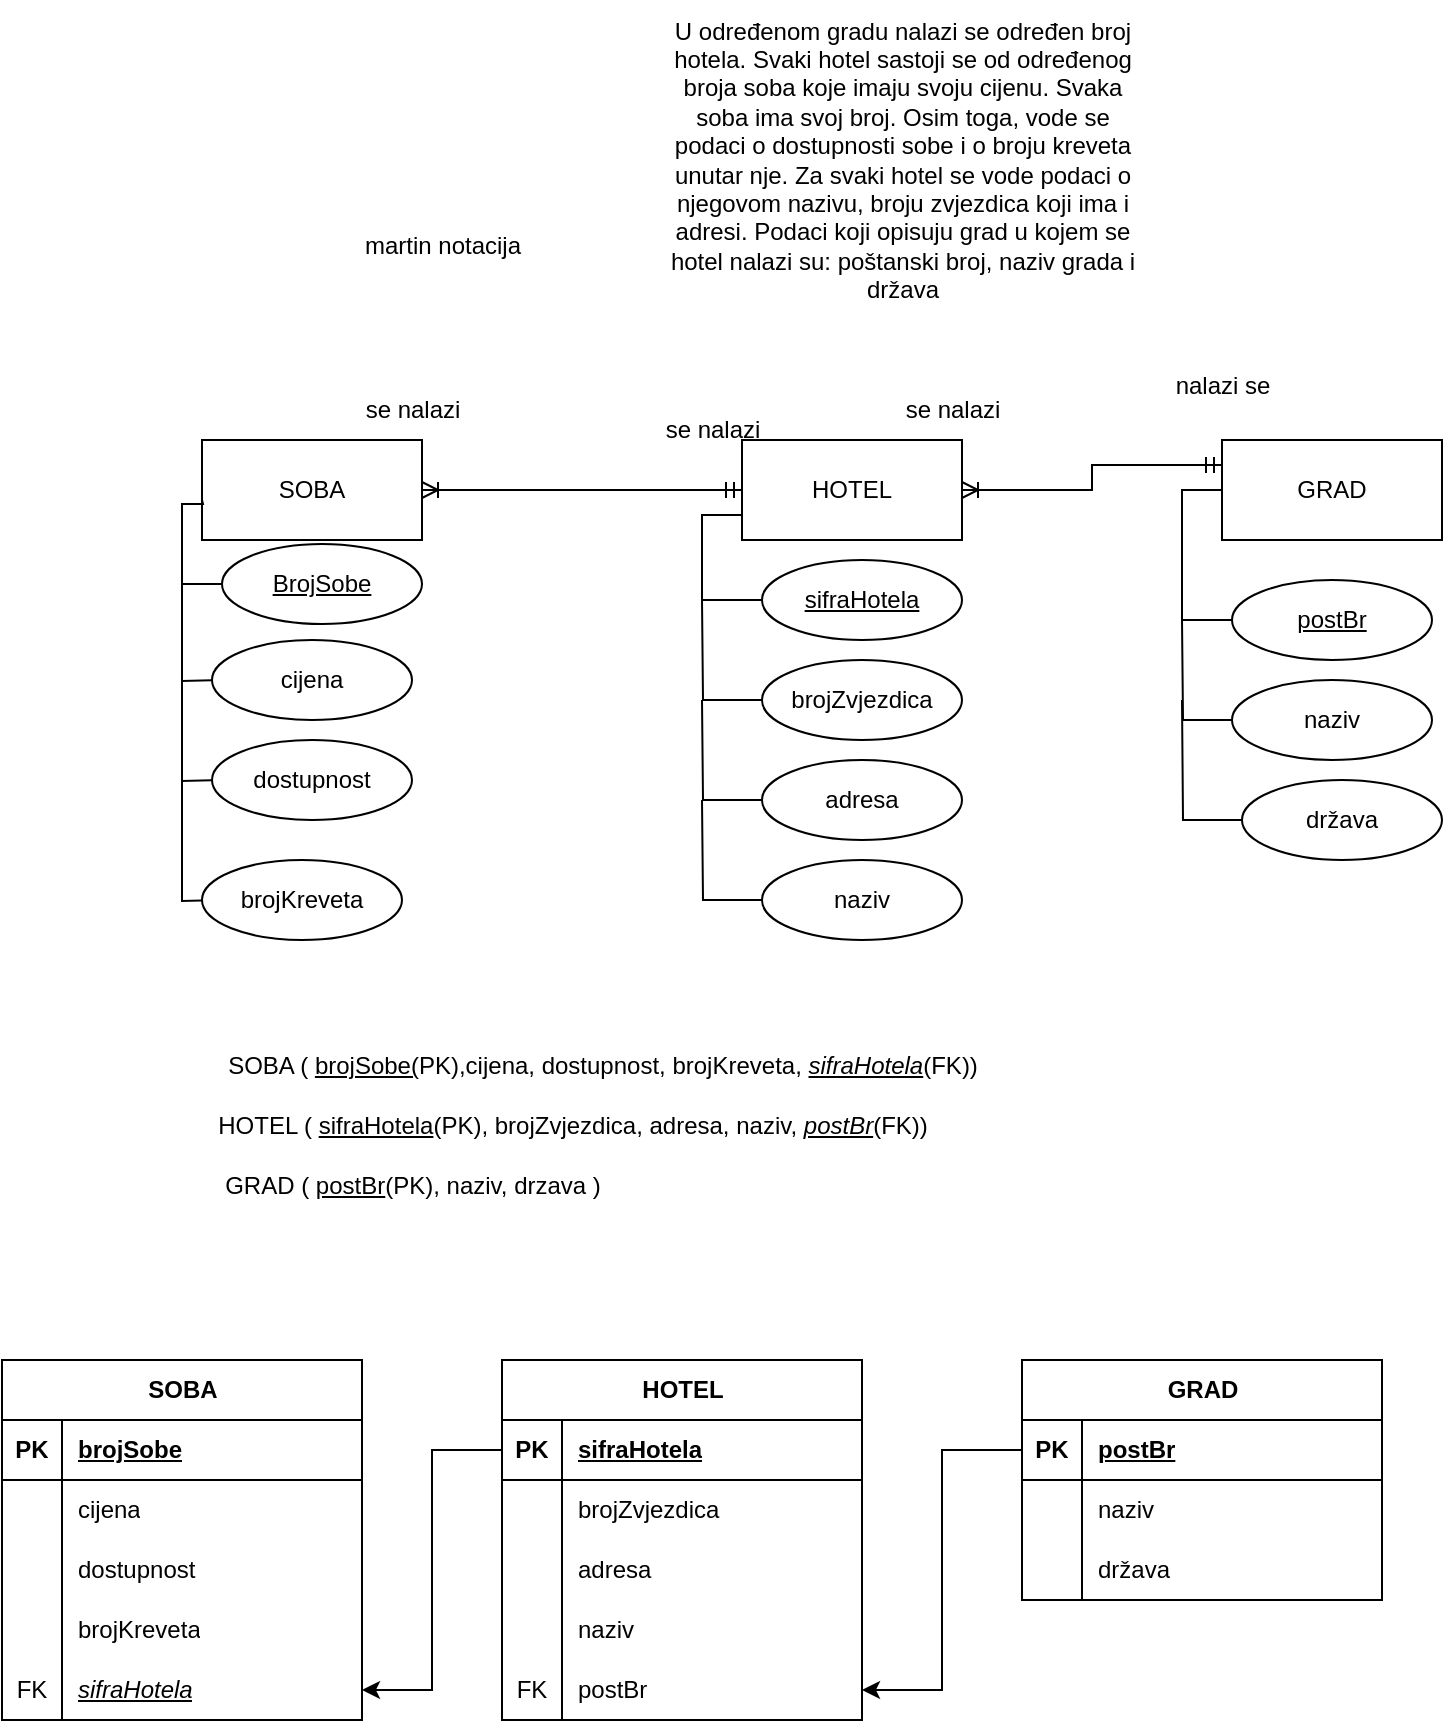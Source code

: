 <mxfile version="22.1.5" type="github">
  <diagram name="Page-1" id="ZcCOom0ZRcwhTTcIi5ig">
    <mxGraphModel dx="972" dy="639" grid="1" gridSize="10" guides="1" tooltips="1" connect="1" arrows="1" fold="1" page="1" pageScale="1" pageWidth="2339" pageHeight="3300" math="0" shadow="0">
      <root>
        <mxCell id="0" />
        <mxCell id="1" parent="0" />
        <mxCell id="V1OTD0DoKeFT5B3Rm7D--30" style="edgeStyle=orthogonalEdgeStyle;rounded=0;orthogonalLoop=1;jettySize=auto;html=1;exitX=0;exitY=0.5;exitDx=0;exitDy=0;entryX=1;entryY=0.5;entryDx=0;entryDy=0;endArrow=ERoneToMany;endFill=0;startArrow=ERmandOne;startFill=0;" edge="1" parent="1" source="V1OTD0DoKeFT5B3Rm7D--1" target="V1OTD0DoKeFT5B3Rm7D--3">
          <mxGeometry relative="1" as="geometry" />
        </mxCell>
        <mxCell id="V1OTD0DoKeFT5B3Rm7D--1" value="HOTEL" style="html=1;whiteSpace=wrap;" vertex="1" parent="1">
          <mxGeometry x="660" y="220" width="110" height="50" as="geometry" />
        </mxCell>
        <mxCell id="V1OTD0DoKeFT5B3Rm7D--9" style="edgeStyle=orthogonalEdgeStyle;rounded=0;orthogonalLoop=1;jettySize=auto;html=1;exitX=0;exitY=0.5;exitDx=0;exitDy=0;entryX=0;entryY=0.5;entryDx=0;entryDy=0;endArrow=none;endFill=0;" edge="1" parent="1" source="V1OTD0DoKeFT5B3Rm7D--2" target="V1OTD0DoKeFT5B3Rm7D--6">
          <mxGeometry relative="1" as="geometry" />
        </mxCell>
        <mxCell id="V1OTD0DoKeFT5B3Rm7D--27" style="edgeStyle=orthogonalEdgeStyle;rounded=0;orthogonalLoop=1;jettySize=auto;html=1;exitX=0;exitY=0.25;exitDx=0;exitDy=0;entryX=1;entryY=0.5;entryDx=0;entryDy=0;startArrow=ERmandOne;startFill=0;endArrow=ERoneToMany;endFill=0;" edge="1" parent="1" source="V1OTD0DoKeFT5B3Rm7D--2" target="V1OTD0DoKeFT5B3Rm7D--1">
          <mxGeometry relative="1" as="geometry" />
        </mxCell>
        <mxCell id="V1OTD0DoKeFT5B3Rm7D--2" value="GRAD" style="html=1;whiteSpace=wrap;" vertex="1" parent="1">
          <mxGeometry x="900" y="220" width="110" height="50" as="geometry" />
        </mxCell>
        <mxCell id="V1OTD0DoKeFT5B3Rm7D--3" value="&lt;div&gt;SOBA&lt;/div&gt;" style="html=1;whiteSpace=wrap;" vertex="1" parent="1">
          <mxGeometry x="390" y="220" width="110" height="50" as="geometry" />
        </mxCell>
        <mxCell id="V1OTD0DoKeFT5B3Rm7D--5" style="edgeStyle=orthogonalEdgeStyle;rounded=0;orthogonalLoop=1;jettySize=auto;html=1;exitX=0;exitY=0.5;exitDx=0;exitDy=0;entryX=0;entryY=0.75;entryDx=0;entryDy=0;endArrow=none;endFill=0;" edge="1" parent="1" source="V1OTD0DoKeFT5B3Rm7D--4" target="V1OTD0DoKeFT5B3Rm7D--1">
          <mxGeometry relative="1" as="geometry" />
        </mxCell>
        <mxCell id="V1OTD0DoKeFT5B3Rm7D--4" value="sifraHotela" style="ellipse;whiteSpace=wrap;html=1;align=center;fontStyle=4;" vertex="1" parent="1">
          <mxGeometry x="670" y="280" width="100" height="40" as="geometry" />
        </mxCell>
        <mxCell id="V1OTD0DoKeFT5B3Rm7D--6" value="&lt;u&gt;postBr&lt;/u&gt;" style="ellipse;whiteSpace=wrap;html=1;align=center;" vertex="1" parent="1">
          <mxGeometry x="905" y="290" width="100" height="40" as="geometry" />
        </mxCell>
        <mxCell id="V1OTD0DoKeFT5B3Rm7D--10" style="edgeStyle=orthogonalEdgeStyle;rounded=0;orthogonalLoop=1;jettySize=auto;html=1;exitX=0;exitY=0.5;exitDx=0;exitDy=0;endArrow=none;endFill=0;" edge="1" parent="1" source="V1OTD0DoKeFT5B3Rm7D--7">
          <mxGeometry relative="1" as="geometry">
            <mxPoint x="880" y="310" as="targetPoint" />
          </mxGeometry>
        </mxCell>
        <mxCell id="V1OTD0DoKeFT5B3Rm7D--7" value="naziv" style="ellipse;whiteSpace=wrap;html=1;align=center;" vertex="1" parent="1">
          <mxGeometry x="905" y="340" width="100" height="40" as="geometry" />
        </mxCell>
        <mxCell id="V1OTD0DoKeFT5B3Rm7D--11" style="edgeStyle=orthogonalEdgeStyle;rounded=0;orthogonalLoop=1;jettySize=auto;html=1;exitX=0;exitY=0.5;exitDx=0;exitDy=0;endArrow=none;endFill=0;" edge="1" parent="1" source="V1OTD0DoKeFT5B3Rm7D--8">
          <mxGeometry relative="1" as="geometry">
            <mxPoint x="880" y="350" as="targetPoint" />
          </mxGeometry>
        </mxCell>
        <mxCell id="V1OTD0DoKeFT5B3Rm7D--8" value="država" style="ellipse;whiteSpace=wrap;html=1;align=center;" vertex="1" parent="1">
          <mxGeometry x="910" y="390" width="100" height="40" as="geometry" />
        </mxCell>
        <mxCell id="V1OTD0DoKeFT5B3Rm7D--12" style="edgeStyle=orthogonalEdgeStyle;rounded=0;orthogonalLoop=1;jettySize=auto;html=1;exitX=0;exitY=0.5;exitDx=0;exitDy=0;entryX=0;entryY=0.75;entryDx=0;entryDy=0;endArrow=none;endFill=0;" edge="1" parent="1" source="V1OTD0DoKeFT5B3Rm7D--13">
          <mxGeometry relative="1" as="geometry">
            <mxPoint x="390" y="250" as="targetPoint" />
          </mxGeometry>
        </mxCell>
        <mxCell id="V1OTD0DoKeFT5B3Rm7D--13" value="BrojSobe" style="ellipse;whiteSpace=wrap;html=1;align=center;fontStyle=4;" vertex="1" parent="1">
          <mxGeometry x="400" y="272" width="100" height="40" as="geometry" />
        </mxCell>
        <mxCell id="V1OTD0DoKeFT5B3Rm7D--16" style="edgeStyle=orthogonalEdgeStyle;rounded=0;orthogonalLoop=1;jettySize=auto;html=1;exitX=0;exitY=0.5;exitDx=0;exitDy=0;endArrow=none;endFill=0;" edge="1" parent="1">
          <mxGeometry relative="1" as="geometry">
            <mxPoint x="380" y="290" as="targetPoint" />
            <mxPoint x="400" y="340" as="sourcePoint" />
          </mxGeometry>
        </mxCell>
        <mxCell id="V1OTD0DoKeFT5B3Rm7D--17" style="edgeStyle=orthogonalEdgeStyle;rounded=0;orthogonalLoop=1;jettySize=auto;html=1;exitX=0;exitY=0.5;exitDx=0;exitDy=0;endArrow=none;endFill=0;" edge="1" parent="1">
          <mxGeometry relative="1" as="geometry">
            <mxPoint x="380" y="340" as="targetPoint" />
            <mxPoint x="400" y="390" as="sourcePoint" />
          </mxGeometry>
        </mxCell>
        <mxCell id="V1OTD0DoKeFT5B3Rm7D--19" style="edgeStyle=orthogonalEdgeStyle;rounded=0;orthogonalLoop=1;jettySize=auto;html=1;exitX=0;exitY=0.5;exitDx=0;exitDy=0;endArrow=none;endFill=0;" edge="1" parent="1">
          <mxGeometry relative="1" as="geometry">
            <mxPoint x="380" y="390" as="targetPoint" />
            <mxPoint x="400" y="450" as="sourcePoint" />
          </mxGeometry>
        </mxCell>
        <mxCell id="V1OTD0DoKeFT5B3Rm7D--25" style="edgeStyle=orthogonalEdgeStyle;rounded=0;orthogonalLoop=1;jettySize=auto;html=1;exitX=0;exitY=0.5;exitDx=0;exitDy=0;endArrow=none;endFill=0;" edge="1" parent="1" source="V1OTD0DoKeFT5B3Rm7D--20">
          <mxGeometry relative="1" as="geometry">
            <mxPoint x="640" y="300" as="targetPoint" />
          </mxGeometry>
        </mxCell>
        <mxCell id="V1OTD0DoKeFT5B3Rm7D--20" value="brojZvjezdica" style="ellipse;whiteSpace=wrap;html=1;align=center;" vertex="1" parent="1">
          <mxGeometry x="670" y="330" width="100" height="40" as="geometry" />
        </mxCell>
        <mxCell id="V1OTD0DoKeFT5B3Rm7D--26" style="edgeStyle=orthogonalEdgeStyle;rounded=0;orthogonalLoop=1;jettySize=auto;html=1;exitX=0;exitY=0.5;exitDx=0;exitDy=0;endArrow=none;endFill=0;" edge="1" parent="1" source="V1OTD0DoKeFT5B3Rm7D--21">
          <mxGeometry relative="1" as="geometry">
            <mxPoint x="640" y="350" as="targetPoint" />
          </mxGeometry>
        </mxCell>
        <mxCell id="V1OTD0DoKeFT5B3Rm7D--21" value="adresa" style="ellipse;whiteSpace=wrap;html=1;align=center;" vertex="1" parent="1">
          <mxGeometry x="670" y="380" width="100" height="40" as="geometry" />
        </mxCell>
        <mxCell id="V1OTD0DoKeFT5B3Rm7D--22" value="cijena" style="ellipse;whiteSpace=wrap;html=1;align=center;" vertex="1" parent="1">
          <mxGeometry x="395" y="320" width="100" height="40" as="geometry" />
        </mxCell>
        <mxCell id="V1OTD0DoKeFT5B3Rm7D--23" value="dostupnost" style="ellipse;whiteSpace=wrap;html=1;align=center;" vertex="1" parent="1">
          <mxGeometry x="395" y="370" width="100" height="40" as="geometry" />
        </mxCell>
        <mxCell id="V1OTD0DoKeFT5B3Rm7D--24" value="brojKreveta" style="ellipse;whiteSpace=wrap;html=1;align=center;" vertex="1" parent="1">
          <mxGeometry x="390" y="430" width="100" height="40" as="geometry" />
        </mxCell>
        <mxCell id="V1OTD0DoKeFT5B3Rm7D--28" value="nalazi se" style="text;html=1;align=center;verticalAlign=middle;resizable=0;points=[];autosize=1;strokeColor=none;fillColor=none;" vertex="1" parent="1">
          <mxGeometry x="865" y="178" width="70" height="30" as="geometry" />
        </mxCell>
        <mxCell id="V1OTD0DoKeFT5B3Rm7D--29" value="se nalazi" style="text;html=1;align=center;verticalAlign=middle;resizable=0;points=[];autosize=1;strokeColor=none;fillColor=none;" vertex="1" parent="1">
          <mxGeometry x="730" y="190" width="70" height="30" as="geometry" />
        </mxCell>
        <mxCell id="V1OTD0DoKeFT5B3Rm7D--31" value="se nalazi" style="text;html=1;align=center;verticalAlign=middle;resizable=0;points=[];autosize=1;strokeColor=none;fillColor=none;" vertex="1" parent="1">
          <mxGeometry x="460" y="190" width="70" height="30" as="geometry" />
        </mxCell>
        <mxCell id="V1OTD0DoKeFT5B3Rm7D--32" value="se nalazi" style="text;html=1;align=center;verticalAlign=middle;resizable=0;points=[];autosize=1;strokeColor=none;fillColor=none;" vertex="1" parent="1">
          <mxGeometry x="610" y="200" width="70" height="30" as="geometry" />
        </mxCell>
        <mxCell id="V1OTD0DoKeFT5B3Rm7D--34" style="edgeStyle=orthogonalEdgeStyle;rounded=0;orthogonalLoop=1;jettySize=auto;html=1;exitX=0;exitY=0.5;exitDx=0;exitDy=0;endArrow=none;endFill=0;" edge="1" parent="1" source="V1OTD0DoKeFT5B3Rm7D--33">
          <mxGeometry relative="1" as="geometry">
            <mxPoint x="640" y="400" as="targetPoint" />
          </mxGeometry>
        </mxCell>
        <mxCell id="V1OTD0DoKeFT5B3Rm7D--33" value="naziv" style="ellipse;whiteSpace=wrap;html=1;align=center;" vertex="1" parent="1">
          <mxGeometry x="670" y="430" width="100" height="40" as="geometry" />
        </mxCell>
        <mxCell id="V1OTD0DoKeFT5B3Rm7D--35" value="&lt;div&gt;martin notacija&lt;/div&gt;" style="text;html=1;align=center;verticalAlign=middle;resizable=0;points=[];autosize=1;strokeColor=none;fillColor=none;" vertex="1" parent="1">
          <mxGeometry x="460" y="108" width="100" height="30" as="geometry" />
        </mxCell>
        <mxCell id="V1OTD0DoKeFT5B3Rm7D--36" value="SOBA ( &lt;u&gt;brojSobe(&lt;/u&gt;PK),cijena, dostupnost, brojKreveta, &lt;i&gt;&lt;u&gt;sifraHotela&lt;/u&gt;&lt;/i&gt;(FK))" style="text;html=1;align=center;verticalAlign=middle;resizable=0;points=[];autosize=1;strokeColor=none;fillColor=none;" vertex="1" parent="1">
          <mxGeometry x="390" y="518" width="400" height="30" as="geometry" />
        </mxCell>
        <mxCell id="V1OTD0DoKeFT5B3Rm7D--37" value="HOTEL ( &lt;u&gt;sifraHotela&lt;/u&gt;(PK), brojZvjezdica, adresa, naziv, &lt;i&gt;&lt;u&gt;postBr&lt;/u&gt;&lt;/i&gt;(FK))" style="text;html=1;align=center;verticalAlign=middle;resizable=0;points=[];autosize=1;strokeColor=none;fillColor=none;" vertex="1" parent="1">
          <mxGeometry x="390" y="548" width="370" height="30" as="geometry" />
        </mxCell>
        <mxCell id="V1OTD0DoKeFT5B3Rm7D--38" value="GRAD ( &lt;u&gt;postBr&lt;/u&gt;(PK), naziv, drzava )" style="text;html=1;align=center;verticalAlign=middle;resizable=0;points=[];autosize=1;strokeColor=none;fillColor=none;" vertex="1" parent="1">
          <mxGeometry x="390" y="578" width="210" height="30" as="geometry" />
        </mxCell>
        <mxCell id="V1OTD0DoKeFT5B3Rm7D--85" style="edgeStyle=orthogonalEdgeStyle;rounded=0;orthogonalLoop=1;jettySize=auto;html=1;exitX=0;exitY=0.25;exitDx=0;exitDy=0;" edge="1" parent="1" source="V1OTD0DoKeFT5B3Rm7D--39" target="V1OTD0DoKeFT5B3Rm7D--78">
          <mxGeometry relative="1" as="geometry" />
        </mxCell>
        <mxCell id="V1OTD0DoKeFT5B3Rm7D--39" value="HOTEL" style="shape=table;startSize=30;container=1;collapsible=1;childLayout=tableLayout;fixedRows=1;rowLines=0;fontStyle=1;align=center;resizeLast=1;html=1;" vertex="1" parent="1">
          <mxGeometry x="540" y="680" width="180" height="180" as="geometry" />
        </mxCell>
        <mxCell id="V1OTD0DoKeFT5B3Rm7D--40" value="" style="shape=tableRow;horizontal=0;startSize=0;swimlaneHead=0;swimlaneBody=0;fillColor=none;collapsible=0;dropTarget=0;points=[[0,0.5],[1,0.5]];portConstraint=eastwest;top=0;left=0;right=0;bottom=1;" vertex="1" parent="V1OTD0DoKeFT5B3Rm7D--39">
          <mxGeometry y="30" width="180" height="30" as="geometry" />
        </mxCell>
        <mxCell id="V1OTD0DoKeFT5B3Rm7D--41" value="PK" style="shape=partialRectangle;connectable=0;fillColor=none;top=0;left=0;bottom=0;right=0;fontStyle=1;overflow=hidden;whiteSpace=wrap;html=1;" vertex="1" parent="V1OTD0DoKeFT5B3Rm7D--40">
          <mxGeometry width="30" height="30" as="geometry">
            <mxRectangle width="30" height="30" as="alternateBounds" />
          </mxGeometry>
        </mxCell>
        <mxCell id="V1OTD0DoKeFT5B3Rm7D--42" value="sifraHotela" style="shape=partialRectangle;connectable=0;fillColor=none;top=0;left=0;bottom=0;right=0;align=left;spacingLeft=6;fontStyle=5;overflow=hidden;whiteSpace=wrap;html=1;" vertex="1" parent="V1OTD0DoKeFT5B3Rm7D--40">
          <mxGeometry x="30" width="150" height="30" as="geometry">
            <mxRectangle width="150" height="30" as="alternateBounds" />
          </mxGeometry>
        </mxCell>
        <mxCell id="V1OTD0DoKeFT5B3Rm7D--43" value="" style="shape=tableRow;horizontal=0;startSize=0;swimlaneHead=0;swimlaneBody=0;fillColor=none;collapsible=0;dropTarget=0;points=[[0,0.5],[1,0.5]];portConstraint=eastwest;top=0;left=0;right=0;bottom=0;" vertex="1" parent="V1OTD0DoKeFT5B3Rm7D--39">
          <mxGeometry y="60" width="180" height="30" as="geometry" />
        </mxCell>
        <mxCell id="V1OTD0DoKeFT5B3Rm7D--44" value="" style="shape=partialRectangle;connectable=0;fillColor=none;top=0;left=0;bottom=0;right=0;editable=1;overflow=hidden;whiteSpace=wrap;html=1;" vertex="1" parent="V1OTD0DoKeFT5B3Rm7D--43">
          <mxGeometry width="30" height="30" as="geometry">
            <mxRectangle width="30" height="30" as="alternateBounds" />
          </mxGeometry>
        </mxCell>
        <mxCell id="V1OTD0DoKeFT5B3Rm7D--45" value="&lt;div&gt;brojZvjezdica&lt;/div&gt;" style="shape=partialRectangle;connectable=0;fillColor=none;top=0;left=0;bottom=0;right=0;align=left;spacingLeft=6;overflow=hidden;whiteSpace=wrap;html=1;" vertex="1" parent="V1OTD0DoKeFT5B3Rm7D--43">
          <mxGeometry x="30" width="150" height="30" as="geometry">
            <mxRectangle width="150" height="30" as="alternateBounds" />
          </mxGeometry>
        </mxCell>
        <mxCell id="V1OTD0DoKeFT5B3Rm7D--46" value="" style="shape=tableRow;horizontal=0;startSize=0;swimlaneHead=0;swimlaneBody=0;fillColor=none;collapsible=0;dropTarget=0;points=[[0,0.5],[1,0.5]];portConstraint=eastwest;top=0;left=0;right=0;bottom=0;" vertex="1" parent="V1OTD0DoKeFT5B3Rm7D--39">
          <mxGeometry y="90" width="180" height="30" as="geometry" />
        </mxCell>
        <mxCell id="V1OTD0DoKeFT5B3Rm7D--47" value="" style="shape=partialRectangle;connectable=0;fillColor=none;top=0;left=0;bottom=0;right=0;editable=1;overflow=hidden;whiteSpace=wrap;html=1;" vertex="1" parent="V1OTD0DoKeFT5B3Rm7D--46">
          <mxGeometry width="30" height="30" as="geometry">
            <mxRectangle width="30" height="30" as="alternateBounds" />
          </mxGeometry>
        </mxCell>
        <mxCell id="V1OTD0DoKeFT5B3Rm7D--48" value="adresa" style="shape=partialRectangle;connectable=0;fillColor=none;top=0;left=0;bottom=0;right=0;align=left;spacingLeft=6;overflow=hidden;whiteSpace=wrap;html=1;" vertex="1" parent="V1OTD0DoKeFT5B3Rm7D--46">
          <mxGeometry x="30" width="150" height="30" as="geometry">
            <mxRectangle width="150" height="30" as="alternateBounds" />
          </mxGeometry>
        </mxCell>
        <mxCell id="V1OTD0DoKeFT5B3Rm7D--49" value="" style="shape=tableRow;horizontal=0;startSize=0;swimlaneHead=0;swimlaneBody=0;fillColor=none;collapsible=0;dropTarget=0;points=[[0,0.5],[1,0.5]];portConstraint=eastwest;top=0;left=0;right=0;bottom=0;" vertex="1" parent="V1OTD0DoKeFT5B3Rm7D--39">
          <mxGeometry y="120" width="180" height="30" as="geometry" />
        </mxCell>
        <mxCell id="V1OTD0DoKeFT5B3Rm7D--50" value="" style="shape=partialRectangle;connectable=0;fillColor=none;top=0;left=0;bottom=0;right=0;editable=1;overflow=hidden;whiteSpace=wrap;html=1;" vertex="1" parent="V1OTD0DoKeFT5B3Rm7D--49">
          <mxGeometry width="30" height="30" as="geometry">
            <mxRectangle width="30" height="30" as="alternateBounds" />
          </mxGeometry>
        </mxCell>
        <mxCell id="V1OTD0DoKeFT5B3Rm7D--51" value="naziv" style="shape=partialRectangle;connectable=0;fillColor=none;top=0;left=0;bottom=0;right=0;align=left;spacingLeft=6;overflow=hidden;whiteSpace=wrap;html=1;" vertex="1" parent="V1OTD0DoKeFT5B3Rm7D--49">
          <mxGeometry x="30" width="150" height="30" as="geometry">
            <mxRectangle width="150" height="30" as="alternateBounds" />
          </mxGeometry>
        </mxCell>
        <mxCell id="V1OTD0DoKeFT5B3Rm7D--81" value="" style="shape=tableRow;horizontal=0;startSize=0;swimlaneHead=0;swimlaneBody=0;fillColor=none;collapsible=0;dropTarget=0;points=[[0,0.5],[1,0.5]];portConstraint=eastwest;top=0;left=0;right=0;bottom=0;" vertex="1" parent="V1OTD0DoKeFT5B3Rm7D--39">
          <mxGeometry y="150" width="180" height="30" as="geometry" />
        </mxCell>
        <mxCell id="V1OTD0DoKeFT5B3Rm7D--82" value="FK" style="shape=partialRectangle;connectable=0;fillColor=none;top=0;left=0;bottom=0;right=0;editable=1;overflow=hidden;whiteSpace=wrap;html=1;" vertex="1" parent="V1OTD0DoKeFT5B3Rm7D--81">
          <mxGeometry width="30" height="30" as="geometry">
            <mxRectangle width="30" height="30" as="alternateBounds" />
          </mxGeometry>
        </mxCell>
        <mxCell id="V1OTD0DoKeFT5B3Rm7D--83" value="postBr" style="shape=partialRectangle;connectable=0;fillColor=none;top=0;left=0;bottom=0;right=0;align=left;spacingLeft=6;overflow=hidden;whiteSpace=wrap;html=1;" vertex="1" parent="V1OTD0DoKeFT5B3Rm7D--81">
          <mxGeometry x="30" width="150" height="30" as="geometry">
            <mxRectangle width="150" height="30" as="alternateBounds" />
          </mxGeometry>
        </mxCell>
        <mxCell id="V1OTD0DoKeFT5B3Rm7D--52" value="SOBA" style="shape=table;startSize=30;container=1;collapsible=1;childLayout=tableLayout;fixedRows=1;rowLines=0;fontStyle=1;align=center;resizeLast=1;html=1;" vertex="1" parent="1">
          <mxGeometry x="290" y="680" width="180" height="180" as="geometry" />
        </mxCell>
        <mxCell id="V1OTD0DoKeFT5B3Rm7D--53" value="" style="shape=tableRow;horizontal=0;startSize=0;swimlaneHead=0;swimlaneBody=0;fillColor=none;collapsible=0;dropTarget=0;points=[[0,0.5],[1,0.5]];portConstraint=eastwest;top=0;left=0;right=0;bottom=1;" vertex="1" parent="V1OTD0DoKeFT5B3Rm7D--52">
          <mxGeometry y="30" width="180" height="30" as="geometry" />
        </mxCell>
        <mxCell id="V1OTD0DoKeFT5B3Rm7D--54" value="PK" style="shape=partialRectangle;connectable=0;fillColor=none;top=0;left=0;bottom=0;right=0;fontStyle=1;overflow=hidden;whiteSpace=wrap;html=1;" vertex="1" parent="V1OTD0DoKeFT5B3Rm7D--53">
          <mxGeometry width="30" height="30" as="geometry">
            <mxRectangle width="30" height="30" as="alternateBounds" />
          </mxGeometry>
        </mxCell>
        <mxCell id="V1OTD0DoKeFT5B3Rm7D--55" value="brojSobe" style="shape=partialRectangle;connectable=0;fillColor=none;top=0;left=0;bottom=0;right=0;align=left;spacingLeft=6;fontStyle=5;overflow=hidden;whiteSpace=wrap;html=1;" vertex="1" parent="V1OTD0DoKeFT5B3Rm7D--53">
          <mxGeometry x="30" width="150" height="30" as="geometry">
            <mxRectangle width="150" height="30" as="alternateBounds" />
          </mxGeometry>
        </mxCell>
        <mxCell id="V1OTD0DoKeFT5B3Rm7D--56" value="" style="shape=tableRow;horizontal=0;startSize=0;swimlaneHead=0;swimlaneBody=0;fillColor=none;collapsible=0;dropTarget=0;points=[[0,0.5],[1,0.5]];portConstraint=eastwest;top=0;left=0;right=0;bottom=0;" vertex="1" parent="V1OTD0DoKeFT5B3Rm7D--52">
          <mxGeometry y="60" width="180" height="30" as="geometry" />
        </mxCell>
        <mxCell id="V1OTD0DoKeFT5B3Rm7D--57" value="" style="shape=partialRectangle;connectable=0;fillColor=none;top=0;left=0;bottom=0;right=0;editable=1;overflow=hidden;whiteSpace=wrap;html=1;" vertex="1" parent="V1OTD0DoKeFT5B3Rm7D--56">
          <mxGeometry width="30" height="30" as="geometry">
            <mxRectangle width="30" height="30" as="alternateBounds" />
          </mxGeometry>
        </mxCell>
        <mxCell id="V1OTD0DoKeFT5B3Rm7D--58" value="cijena" style="shape=partialRectangle;connectable=0;fillColor=none;top=0;left=0;bottom=0;right=0;align=left;spacingLeft=6;overflow=hidden;whiteSpace=wrap;html=1;" vertex="1" parent="V1OTD0DoKeFT5B3Rm7D--56">
          <mxGeometry x="30" width="150" height="30" as="geometry">
            <mxRectangle width="150" height="30" as="alternateBounds" />
          </mxGeometry>
        </mxCell>
        <mxCell id="V1OTD0DoKeFT5B3Rm7D--59" value="" style="shape=tableRow;horizontal=0;startSize=0;swimlaneHead=0;swimlaneBody=0;fillColor=none;collapsible=0;dropTarget=0;points=[[0,0.5],[1,0.5]];portConstraint=eastwest;top=0;left=0;right=0;bottom=0;" vertex="1" parent="V1OTD0DoKeFT5B3Rm7D--52">
          <mxGeometry y="90" width="180" height="30" as="geometry" />
        </mxCell>
        <mxCell id="V1OTD0DoKeFT5B3Rm7D--60" value="" style="shape=partialRectangle;connectable=0;fillColor=none;top=0;left=0;bottom=0;right=0;editable=1;overflow=hidden;whiteSpace=wrap;html=1;" vertex="1" parent="V1OTD0DoKeFT5B3Rm7D--59">
          <mxGeometry width="30" height="30" as="geometry">
            <mxRectangle width="30" height="30" as="alternateBounds" />
          </mxGeometry>
        </mxCell>
        <mxCell id="V1OTD0DoKeFT5B3Rm7D--61" value="dostupnost" style="shape=partialRectangle;connectable=0;fillColor=none;top=0;left=0;bottom=0;right=0;align=left;spacingLeft=6;overflow=hidden;whiteSpace=wrap;html=1;" vertex="1" parent="V1OTD0DoKeFT5B3Rm7D--59">
          <mxGeometry x="30" width="150" height="30" as="geometry">
            <mxRectangle width="150" height="30" as="alternateBounds" />
          </mxGeometry>
        </mxCell>
        <mxCell id="V1OTD0DoKeFT5B3Rm7D--62" value="" style="shape=tableRow;horizontal=0;startSize=0;swimlaneHead=0;swimlaneBody=0;fillColor=none;collapsible=0;dropTarget=0;points=[[0,0.5],[1,0.5]];portConstraint=eastwest;top=0;left=0;right=0;bottom=0;" vertex="1" parent="V1OTD0DoKeFT5B3Rm7D--52">
          <mxGeometry y="120" width="180" height="30" as="geometry" />
        </mxCell>
        <mxCell id="V1OTD0DoKeFT5B3Rm7D--63" value="" style="shape=partialRectangle;connectable=0;fillColor=none;top=0;left=0;bottom=0;right=0;editable=1;overflow=hidden;whiteSpace=wrap;html=1;" vertex="1" parent="V1OTD0DoKeFT5B3Rm7D--62">
          <mxGeometry width="30" height="30" as="geometry">
            <mxRectangle width="30" height="30" as="alternateBounds" />
          </mxGeometry>
        </mxCell>
        <mxCell id="V1OTD0DoKeFT5B3Rm7D--64" value="brojKreveta" style="shape=partialRectangle;connectable=0;fillColor=none;top=0;left=0;bottom=0;right=0;align=left;spacingLeft=6;overflow=hidden;whiteSpace=wrap;html=1;" vertex="1" parent="V1OTD0DoKeFT5B3Rm7D--62">
          <mxGeometry x="30" width="150" height="30" as="geometry">
            <mxRectangle width="150" height="30" as="alternateBounds" />
          </mxGeometry>
        </mxCell>
        <mxCell id="V1OTD0DoKeFT5B3Rm7D--78" value="" style="shape=tableRow;horizontal=0;startSize=0;swimlaneHead=0;swimlaneBody=0;fillColor=none;collapsible=0;dropTarget=0;points=[[0,0.5],[1,0.5]];portConstraint=eastwest;top=0;left=0;right=0;bottom=0;" vertex="1" parent="V1OTD0DoKeFT5B3Rm7D--52">
          <mxGeometry y="150" width="180" height="30" as="geometry" />
        </mxCell>
        <mxCell id="V1OTD0DoKeFT5B3Rm7D--79" value="FK" style="shape=partialRectangle;connectable=0;fillColor=none;top=0;left=0;bottom=0;right=0;editable=1;overflow=hidden;whiteSpace=wrap;html=1;" vertex="1" parent="V1OTD0DoKeFT5B3Rm7D--78">
          <mxGeometry width="30" height="30" as="geometry">
            <mxRectangle width="30" height="30" as="alternateBounds" />
          </mxGeometry>
        </mxCell>
        <mxCell id="V1OTD0DoKeFT5B3Rm7D--80" value="&lt;u&gt;&lt;i&gt;sifraHotela&lt;/i&gt;&lt;/u&gt;" style="shape=partialRectangle;connectable=0;fillColor=none;top=0;left=0;bottom=0;right=0;align=left;spacingLeft=6;overflow=hidden;whiteSpace=wrap;html=1;" vertex="1" parent="V1OTD0DoKeFT5B3Rm7D--78">
          <mxGeometry x="30" width="150" height="30" as="geometry">
            <mxRectangle width="150" height="30" as="alternateBounds" />
          </mxGeometry>
        </mxCell>
        <mxCell id="V1OTD0DoKeFT5B3Rm7D--65" value="GRAD" style="shape=table;startSize=30;container=1;collapsible=1;childLayout=tableLayout;fixedRows=1;rowLines=0;fontStyle=1;align=center;resizeLast=1;html=1;" vertex="1" parent="1">
          <mxGeometry x="800" y="680" width="180" height="120" as="geometry" />
        </mxCell>
        <mxCell id="V1OTD0DoKeFT5B3Rm7D--66" value="" style="shape=tableRow;horizontal=0;startSize=0;swimlaneHead=0;swimlaneBody=0;fillColor=none;collapsible=0;dropTarget=0;points=[[0,0.5],[1,0.5]];portConstraint=eastwest;top=0;left=0;right=0;bottom=1;" vertex="1" parent="V1OTD0DoKeFT5B3Rm7D--65">
          <mxGeometry y="30" width="180" height="30" as="geometry" />
        </mxCell>
        <mxCell id="V1OTD0DoKeFT5B3Rm7D--67" value="PK" style="shape=partialRectangle;connectable=0;fillColor=none;top=0;left=0;bottom=0;right=0;fontStyle=1;overflow=hidden;whiteSpace=wrap;html=1;" vertex="1" parent="V1OTD0DoKeFT5B3Rm7D--66">
          <mxGeometry width="30" height="30" as="geometry">
            <mxRectangle width="30" height="30" as="alternateBounds" />
          </mxGeometry>
        </mxCell>
        <mxCell id="V1OTD0DoKeFT5B3Rm7D--68" value="postBr" style="shape=partialRectangle;connectable=0;fillColor=none;top=0;left=0;bottom=0;right=0;align=left;spacingLeft=6;fontStyle=5;overflow=hidden;whiteSpace=wrap;html=1;" vertex="1" parent="V1OTD0DoKeFT5B3Rm7D--66">
          <mxGeometry x="30" width="150" height="30" as="geometry">
            <mxRectangle width="150" height="30" as="alternateBounds" />
          </mxGeometry>
        </mxCell>
        <mxCell id="V1OTD0DoKeFT5B3Rm7D--69" value="" style="shape=tableRow;horizontal=0;startSize=0;swimlaneHead=0;swimlaneBody=0;fillColor=none;collapsible=0;dropTarget=0;points=[[0,0.5],[1,0.5]];portConstraint=eastwest;top=0;left=0;right=0;bottom=0;" vertex="1" parent="V1OTD0DoKeFT5B3Rm7D--65">
          <mxGeometry y="60" width="180" height="30" as="geometry" />
        </mxCell>
        <mxCell id="V1OTD0DoKeFT5B3Rm7D--70" value="" style="shape=partialRectangle;connectable=0;fillColor=none;top=0;left=0;bottom=0;right=0;editable=1;overflow=hidden;whiteSpace=wrap;html=1;" vertex="1" parent="V1OTD0DoKeFT5B3Rm7D--69">
          <mxGeometry width="30" height="30" as="geometry">
            <mxRectangle width="30" height="30" as="alternateBounds" />
          </mxGeometry>
        </mxCell>
        <mxCell id="V1OTD0DoKeFT5B3Rm7D--71" value="naziv" style="shape=partialRectangle;connectable=0;fillColor=none;top=0;left=0;bottom=0;right=0;align=left;spacingLeft=6;overflow=hidden;whiteSpace=wrap;html=1;" vertex="1" parent="V1OTD0DoKeFT5B3Rm7D--69">
          <mxGeometry x="30" width="150" height="30" as="geometry">
            <mxRectangle width="150" height="30" as="alternateBounds" />
          </mxGeometry>
        </mxCell>
        <mxCell id="V1OTD0DoKeFT5B3Rm7D--72" value="" style="shape=tableRow;horizontal=0;startSize=0;swimlaneHead=0;swimlaneBody=0;fillColor=none;collapsible=0;dropTarget=0;points=[[0,0.5],[1,0.5]];portConstraint=eastwest;top=0;left=0;right=0;bottom=0;" vertex="1" parent="V1OTD0DoKeFT5B3Rm7D--65">
          <mxGeometry y="90" width="180" height="30" as="geometry" />
        </mxCell>
        <mxCell id="V1OTD0DoKeFT5B3Rm7D--73" value="" style="shape=partialRectangle;connectable=0;fillColor=none;top=0;left=0;bottom=0;right=0;editable=1;overflow=hidden;whiteSpace=wrap;html=1;" vertex="1" parent="V1OTD0DoKeFT5B3Rm7D--72">
          <mxGeometry width="30" height="30" as="geometry">
            <mxRectangle width="30" height="30" as="alternateBounds" />
          </mxGeometry>
        </mxCell>
        <mxCell id="V1OTD0DoKeFT5B3Rm7D--74" value="država" style="shape=partialRectangle;connectable=0;fillColor=none;top=0;left=0;bottom=0;right=0;align=left;spacingLeft=6;overflow=hidden;whiteSpace=wrap;html=1;" vertex="1" parent="V1OTD0DoKeFT5B3Rm7D--72">
          <mxGeometry x="30" width="150" height="30" as="geometry">
            <mxRectangle width="150" height="30" as="alternateBounds" />
          </mxGeometry>
        </mxCell>
        <mxCell id="V1OTD0DoKeFT5B3Rm7D--84" style="edgeStyle=orthogonalEdgeStyle;rounded=0;orthogonalLoop=1;jettySize=auto;html=1;exitX=0;exitY=0.5;exitDx=0;exitDy=0;entryX=1;entryY=0.5;entryDx=0;entryDy=0;" edge="1" parent="1" source="V1OTD0DoKeFT5B3Rm7D--66" target="V1OTD0DoKeFT5B3Rm7D--81">
          <mxGeometry relative="1" as="geometry" />
        </mxCell>
        <mxCell id="V1OTD0DoKeFT5B3Rm7D--86" value="U određenom gradu nalazi se određen broj&lt;br&gt;hotela. Svaki hotel sastoji se od određenog&lt;br&gt;broja soba koje imaju svoju cijenu. Svaka&lt;br&gt;soba ima svoj broj. Osim toga, vode se&lt;br&gt;podaci o dostupnosti sobe i o broju kreveta&lt;br&gt;unutar nje. Za svaki hotel se vode podaci o&lt;br&gt;njegovom nazivu, broju zvjezdica koji ima i&lt;br&gt;adresi. Podaci koji opisuju grad u kojem se&lt;br&gt;hotel nalazi su: poštanski broj, naziv grada i&lt;br&gt;država" style="text;html=1;align=center;verticalAlign=middle;resizable=0;points=[];autosize=1;strokeColor=none;fillColor=none;" vertex="1" parent="1">
          <mxGeometry x="610" width="260" height="160" as="geometry" />
        </mxCell>
      </root>
    </mxGraphModel>
  </diagram>
</mxfile>
